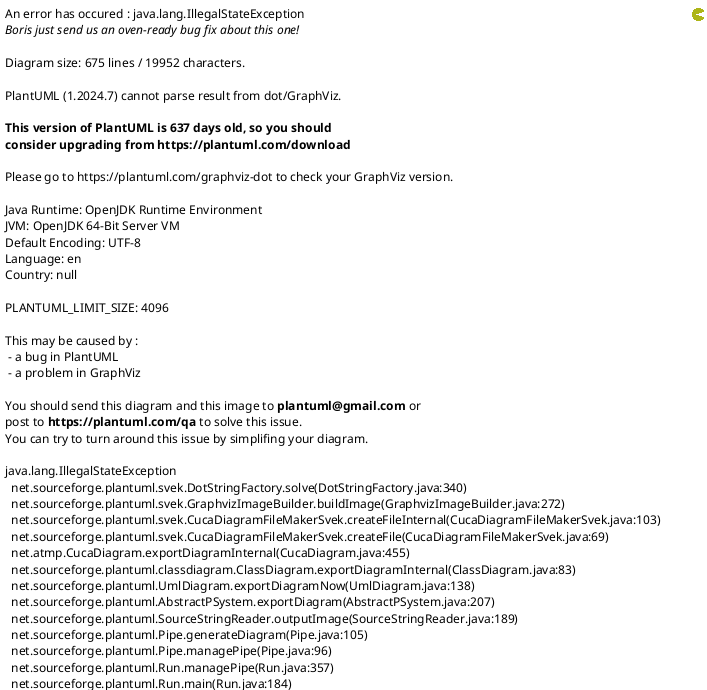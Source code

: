 @startuml etrobocon2025-class-diagram
!pragma useVerticalIf on

' レイアウト調整
skinparam linetype ortho
skinparam nodesep 50
skinparam ranksep 50
skinparam minClassWidth 100
skinparam maxMessageSize 150
skinparam maxBoxSize 150
skinparam svgMaxWidth 10000
skinparam svgMaxHeight 6000
skinparam defaultFontSize 10
skinparam classFontSize 9
skinparam packageFontSize 10

' 配置指示
!define LAYOUT_TOP_TO_BOTTOM_DIRECTION top to bottom direction

' サブシステム、ロボコンスナップ攻略システム
package "ロボコンスナップ攻略システム" {
  package "走行計画部" {
    ' コマンドの列挙型
    enum COMMAND {
      AR
      DS
      CS
      DL
      DCL
      ' CDCL
      CL
      CDL
      EC
      SL
      SS
      MCA
      BCA
      CRA
      ' NONE
    }

    ' 攻略エリアの列挙型
    enum Area {
      LineTrace
      DoubleLoop
      SmartCarry
    }

    ' メインクラス
    class EtRobocon2025 {
      + {static} start(): void
      - {static} robot: Robot
    }

    ' エリアマスタークラス
    class AreaMaster {
      + AreaMaster(Robot& _robot, Area _area, bool _isLeftCourse, int _targetBrightness)
      + run(): void
      - robot: Robot&
      - area: Area
      - isLeftCourse: bool
      - targetBrightness: int
      - {static} const basePath: std::string
      - {static} const areaCommandNames: std::array<std::string, 3>
    }

    ' キャリブレータクラス
    class Calibrator {
      + Calibrator(Robot& _robot)
      + selectAndSetCourse(): void
      + measureAndSetTargetBrightness(): void
      + getAngleCheckFrame(): void
      + waitForStart(): void
      + getIsLeftCourse(): bool
      + getTargetBrightness(): int
      - robot: Robot&
      - isLeftCourse: bool
      - targetBrightness: int
    }

    ' モーションパーサークラス
    class MotionParser {
      + {static} createMotions(Robot& robot, std::string& commandFilePath, int targetBrightness): std::vector<Motion*>
      - MotionParser()
      - {static} convertCommand(const std::string& str): COMMAND
      - {static} convertBool(const std::string& command, const std::string& stringParameter): bool
    }

    ' ユーティリティクラス
    class StringOperator {
      + {static} removeEOL(const std::string& str): std::string
      - StringOperator()
    }
  }
}

' サブシステム、走行体情報管理システム
package "走行体情報管理システム" {
  package "走行体情報中継部" {
    ' ミニフィグ方向判定結果
    struct MiniFigDirectionResult {
      + wasDetected: bool
      + direction: MiniFigDirection
    }

    ' ミニフィグ方向の列挙型
    enum MiniFigDirection {
      FRONT
      RIGHT
      BACK
      LEFT
    }

    ' 背景方向判定結果
    struct BackgroundDirectionResult {
      + wasDetected: bool
      + direction: BackgroundDirection
    }

    ' 背景方向の列挙型
    enum BackgroundDirection {
      FRONT
      RIGHT
      BACK
      LEFT
    }

    ' システム定数
    class SystemInfo <<constants>> {
      + {static} PI: double
      + {static} RAD_TO_DEG: double
      + {static} DEG_TO_RAD: double
      + {static} constexpr TREAD: double
      + {static} constexpr WHEEL_RADIUS: double
      + {static} constexpr RESOLUTION_WIDTH: int
      + {static} constexpr RESOLUTION_HEIGHT: int
      + {static} constexpr MIN_WIDTH: int
      + {static} constexpr MIN_HEIGHT: int
      + {static} constexpr MAX_WIDTH: int
      + {static} constexpr MAX_HEIGHT: int
    }

    ' ロボットクラス
    ' backgroundDirectionResult は実装予定の変数と関係を記述している
    class Robot {
      + Robot()
      + Robot(ICameraCapture& cam)
      + getMotorControllerInstance(): MotorController&
      + getCameraCaptureInstance(): ICameraCapture&
      + getColorSensorInstance(): spikeapi::ColorSensor&
      + getClockInstance(): spikeapi::Clock&
      + getButtonInstance(): spikeapi::Button&
      + getForceSensorInstance(): spikeapi::ForceSensor&
      + getDisplayInstance(): spikeapi::Display&
      + setIsLeftEdge(bool isLeft): void
      + getIsLeftEdge() const: bool
      + getMiniFigDirectionResult(): MiniFigDirectionResult&
      + getBackgroundDirectionResult(): BackgroundDirectionResult&
      - motorController: MotorController
      - defaultCameraCapture: CameraCapture
      - cameraCapture: ICameraCapture&
      - colorSensor: spikeapi::ColorSensor
      - clock: spikeapi::Clock
      - button: spikeapi::Button
      - forceSensor: spikeapi::ForceSensor
      - display: spikeapi::Display
      - miniFigDirectionResult: MiniFigDirectionResult
      - backgroundDirectionResult: BackgroundDirectionResult
      - isLeftEdge: bool
    }
  }

' サブシステム、SPIKE API ラッパー
  package "SPIKE API ラッパー" {
    ' モーターコントローラークラス
    class MotorController {
      + {static} constexpr MOTOR_POWER_MAX: int
      + {static} constexpr MOTOR_POWER_MIN: int
      + MotorController()
      + setRightMotorPower(int power): void
      + setLeftMotorPower(int power): void
      + resetRightMotorPower(): void
      + resetLeftMotorPower(): void
      + resetWheelsMotorPower(): void
      + setRightMotorSpeed(double speed): void
      + setLeftMotorSpeed(double speed): void
      + stopWheelsMotor(): void
      + brakeWheelsMotor(): void
      + setArmMotorPower(int power): void
      + resetArmMotorPower(): void
      + stopArmMotor(): void
      + holdArmMotor(): void
      + getRightMotorCount(): int32_t
      + getLeftMotorCount(): int32_t
      + getArmMotorCount(): int32_t
      + getRightMotorPower(): int
      + getLeftMotorPower(): int
      + getArmMotorPower(): int
      + getRightMotorSpeed(): double
      + getLeftMotorSpeed(): double
      - rightWheel: spikeapi::Motor
      - leftWheel: spikeapi::Motor
      - armMotor: spikeapi::Motor
      - limitPowerValue(int inputPower): int
    }
  }
}

' サブシステム、走行制御システム
package "走行制御システム" {
  package "計算部" {
    ' PIDゲイン
    struct PidGain {
      + kp: double
      + ki: double
      + kd: double
      + PidGain(double _kp, double _ki, double _kd)
    }

    ' 色の列挙型
    enum COLOR {
      NONE
      BLACK
      WHITE
      BLUE
      GREEN
      YELLOW
      RED
    }

    ' PID制御クラス
    class Pid {
      + Pid(double _kp, double _ki, double _kd, double _targetValue, double _maxIntegral, double _minIntegral)
      + Pid(double _kp, double _ki, double _kd, double _targetValue)
      + setPidGain(double _kp, double _ki, double _kd): void
      + calculatePid(double currentValue, double delta): double
      - pidGain: PidGain
      - prevDeviation: double
      - integral: double
      - filteredDerivative: double
      - targetValue: double
      - maxIntegral: double
      - minIntegral: double
      - {static} constexpr alpha: double
    }

    ' 色識別クラス
    class ColorJudge {
      + ColorJudge()
      + {static} convertStringToColor(const std::string& str): COLOR
      + {static} convertColorToString(const COLOR& color): const char*
      + {static} convertHsvToColor(const spikeapi::ColorSensor::HSV& hsv): COLOR
      - ColorJudge()
    }

    ' 走行距離計算クラス
    class Mileage {
      + {static} calculateWheelMileage(int32_t angle): double
      + {static} calculateMileage(int32_t rightAngle, int32_t leftAngle): double
      - Mileage()
    }

    ' 速度計算クラス
    class SpeedCalculator {
      + SpeedCalculator(Robot& _robot, double _targetSpeed)
      + calculateRightMotorPower(): double
      + calculateLeftMotorPower(): double
      - const targetSpeed: double
      - rightPid: Pid
      - leftPid: Pid
      - rightMotorPower: double
      - leftMotorPower: double
      - prevRightTime: double
      - prevLeftTime: double
      - robot: Robot&
      - {static} constexpr RIGHT_K_P: double
      - {static} constexpr RIGHT_K_I: double
      - {static} constexpr RIGHT_K_D: double
      - {static} constexpr LEFT_K_P: double
      - {static} constexpr LEFT_K_I: double
      - {static} constexpr LEFT_K_D: double
    }
  }

  package "動作部" {
    ' Motionクラス
    abstract class Motion {
      + Motion(Robot& _robot)
      + {abstract} run(): void
      # robot: Robot&
    }

    ' 応用動作クラス
    abstract class CompositeMotion {
      + CompositeMotion(Robot& _robot)
      + {abstract} run(): void
    }

    ' ライントレースクラス
    abstract class LineTrace {
      + LineTrace(Robot& _robot, double _targetSpeed, int _targetBrightness, const PidGain& _pidGain)
      + run(): void
      # {abstract} isMetPreCondition(): bool
      # {abstract} prepare(): void
      # {abstract} isMetContinuationCondition(): bool
      # targetSpeed: double
      # targetBrightness: int
      # pidGain: PidGain
    }

    ' 直進クラス
    abstract class Straight {
      + Straight(Robot& _robot, double _speed)
      + run(): void
      # {abstract} isMetPreCondition(): bool
      # {abstract} prepare(): void
      # {abstract} isMetContinuationCondition(): bool
      # targetSpeed: double
    }

    ' 回頭クラス
    abstract class Rotation {
      + Rotation(Robot& _robot, double _speed, bool _isClockwise)
      + run(): void
      + {abstract} isMetPreCondition(): bool
      + {abstract} prepare(): void
      + {abstract} isMetContinuationCondition(): bool
      # speed: double
      # isClockwise: bool
      # leftSign: int
      # rightSign: int
    }

    ' 色指定ライントレースクラス
    class ColorLineTrace {
      + ColorLineTrace(Robot& _robot, COLOR _targetColor, double _targetSpeed, int _targetBrightness, const PidGain& _gain)
      # isMetPreCondition(): bool
      # prepare(): void
      # isMetContinuationCondition(): bool
      - {static} constexpr JUDGE_COUNT: int
      - colorCount: int
      - targetColor: COLOR
    }

    ' 距離指定ライントレースクラス
    class DistanceLineTrace {
      + DistanceLineTrace(Robot& _robot, double _targetDistance, double _targetSpeed, int _targetBrightness, const PidGain& _pidGain)
      # isMetPreCondition(): bool
      # prepare(): void
      # isMetContinuationCondition(): bool
      - targetDistance: double
      - initDistance: double
    }

    ' 色距離指定ライントレースクラス
    class ColorDistanceLineTrace {
      + ColorDistanceLineTrace(Robot& _robot, COLOR _targetColor, double _targetDistance, double _targetSpeed, int _targetBrightness, const PidGain& _pidGain)
      # isMetPreCondition(): bool
      # prepare(): void
      # isMetContinuationCondition(): bool
      - {static} constexpr JUDGE_COUNT: int
      - colorCount: int
      - targetColor: COLOR
      - targetDistance: double
      - initDistance: double
    }

    ' 距離指定直進クラス
    class DistanceStraight {
      + DistanceStraight(Robot& _robot, double _targetDistance, double _speed)
      # isMetPreCondition(): bool
      # prepare(): void
      # isMetContinuationCondition(): bool
      - targetDistance: double
      - initialDistance: double
    }

    ' 色指定直進クラス
    class ColorStraight {
      + ColorStraight(Robot& _robot, COLOR _targetColor, double _speed)
      # isMetPreCondition(): bool
      # prepare(): void
      # isMetContinuationCondition(): bool
      - colorCount: int
      - targetColor: COLOR
      - {static} constexpr JUDGE_COUNT: int
    }

    ' 角度指定回頭クラス
    class AngleRotation {
      + AngleRotation(Robot& _robot, int _targetAngle, double _speed, bool _isClockwise)
      # prepare(): void
      # isMetPreCondition(): bool
      # isMetContinuationCondition(): bool
      - targetLeftDistance: double
      - targetRightDistance: double
      - targetAngle: int
    }

    ' カメラ走行系、地区大会のモデルでは書かない予定

    ' カメラPID監視クラス
    ' abstract class CameraPidTracking {
    '   + CameraPidTracking(Robot& _robot, double _targetSpeed, int _targetXCoordinate, const PidGain& _pidGain, BoundingBoxDetector& _boundingBoxDetector)
    '   + run(): void
    '   # {abstract} isMetPreCondition(): bool
    '   # {abstract} prepare(): void
    '   # {abstract} isMetContinuationCondition(): bool
    '   # boundingBoxDetector: BoundingBoxDetector&
    '   # result: BoundingBoxDetectionResult
    '   # targetSpeed: double
    '   # targetXCoordinate: int
    '   # pidGain: PidGain
    ' }

    ' 距離指定カメラライントレースクラス
    ' class DistanceCameraLineTrace {
    '   + DistanceCameraLineTrace(Robot& _robot, double _targetDistance, double _targetSpeed, int _targetXCoordinate, const PidGain& _pidGain, std::unique_ptr<BoundingBoxDetector> _detector)
    '   # isMetPreCondition(): bool
    '   # prepare(): void
    '   # isMetContinuationCondition(): bool
    '   - targetDistance: double
    '   - initDistance: double
    '   - detector: std::unique_ptr<BoundingBoxDetector>
    ' }

    ' 色距離指定カメラライントレースクラス
    ' class ColorDistanceCameraLineTrace {
    '   + ColorDistanceCameraLineTrace(Robot& _robot, COLOR _targetColor, double _targetDistance, double _targetSpeed, int _targetXCoordinate, const PidGain& _pidGain, std::unique_ptr<BoundingBoxDetector> _detector)
    '   # isMetPreCondition(): bool
    '   # prepare(): void
    '   # isMetContinuationCondition(): bool
    '   - {static} constexpr JUDGE_COUNT: int
    '   - colorCount: int
    '   - targetColor: COLOR
    '   - targetDistance: double
    '   - initDistance: double
    '   - detector: std::unique_ptr<BoundingBoxDetector>
    ' }

    ' ' カメラフレーム復帰クラス
    ' class CameraRecoveryAction {
    '   + CameraRecoveryAction(Robot& _robot, int _angle, double _speed, bool _isClockwise, std::unique_ptr<BoundingBoxDetector> _boundingBoxDetector)
    '   + run(): void
    '   - boundingBoxDetector: std::unique_ptr<BoundingBoxDetector>
    '   - result: BoundingBoxDetectionResult
    '   - recoveryAngle: int
    '   - speed: double
    '   - isClockwise: bool
    '   - {static} constexpr FRAME_NUMBER: int
    ' }

    ' エッジ変更クラス
    class EdgeChange {
      + EdgeChange(Robot& _robot, bool _isLeftEdge)
      + run(): void
      - isLeftEdge: bool
    }

    ' スリープクラス
    class Sleeping {
      + Sleeping(Robot& _robot, int _milliSec)
      + run(): void
      - milliSec: int
    }
  }
}

' サブシステム、カメラ撮影システム
package "カメラ撮影システム" {
  package "撮影部" {
    ' カメラキャプチャーインターフェース
    abstract class ICameraCapture {
      + {abstract} ~ICameraCapture()
      + {abstract} findAvailableCameraID(int maxTested): int
      + {abstract} getCameraID(): int
      + {abstract} setCameraID(int id): bool
      + {abstract} openCamera(): bool
      + {abstract} setCapProps(double width, double height): void
      + {abstract} getFrame(cv::Mat& outFrame): bool
    }

    ' カメラキャプチャークラス
    ' + getFrames(std::vector<cv::Mat>& frames, int numFrames, int millisecondInterval): bool
    ' getFrames 関数は未使用であるため、クラス図に含めない
    class CameraCapture {
      + CameraCapture()
      + ~CameraCapture()
      + findAvailableCameraID(int maxTested): int
      + getCameraID(): int
      + setCameraID(int id): bool
      + openCamera(): bool
      + setCapProps(double width, double height): void
      + getFrame(cv::Mat& outFrame): bool
      - cap: cv::VideoCapture
      - cameraID: int
    }

    ' スナップショットクラス
    ' スナップショットクラスはデバッグ用のクラスなので、クラス図に含めない
    ' class Snapshot {
    '   + Snapshot(Robot& _robot, const std::string& _fileName)
    '   + run(): void
    '   - fileName: std::string
    '   - {static} const path: std::string
    ' }

    ' フレーム保存クラス
    class FrameSave {
      + {static} save(cv::Mat& frame, const std::string& filePath, const std::string& fileName): void
      - FrameSave()
      - {static} inline imgExtension: std::string
    }
  }
}

' サブシステム、配置エリアA撮影システム
package "配置エリアA撮影システム" {
  package "配置エリアA攻略部" {
    ' ミニフィグカメラアクション
    class MiniFigCameraAction {
      + MiniFigCameraAction(Robot& _robot, bool _isClockwise, int _preTargetAngle, int _postTargetAngle, double _targetRotationSpeed, double _backTargetDistance, double _forwardTargetDistance, double _backSpeed, double _forwardSpeed, int _position)
      + run(): void
      - isClockwise: bool
      - preTargetAngle: int
      - postTargetAngle: int
      - targetRotationSpeed: double
      - backTargetDistance: double
      - forwardTargetDistance: double
      - backSpeed: double
      - forwardSpeed: double
      - position: int
      - {static} constexpr filePath: const char*
      - {static} constexpr uploadFileName: const char*
      - isMetPreCondition(): bool
      - detectDirection(cv::Mat& frame): void
    }
  }

  package "ミニフィグ向き判定部" {
    ' ミニフィグ向き判定クラス
    class MiniFigDirectionDetector {
      + MiniFigDirectionDetector(const std::string& modelPath)
      + detect(const cv::Mat& frame, MiniFigDirectionResult& result): void
      - net: cv::dnn::Net
      - modelPath: std::string
      - outputImagePath: std::string
      - preprocess(const cv::Mat& frame, float scale, int padX, int padY): cv::Mat
      - postprocess(const std::vector<cv::Mat>& outputs, const cv::Mat& frame, float scale, int padX, int padY, MiniFigDirectionResult& result): void
    }
  }
}

' サブシステム、配置エリアB撮影システム
package "配置エリアB撮影システム" {
  package "配置エリアB攻略部" {
    ' 風景プラレールカメラアクション
    class BackgroundPlaCameraAction {
      + BackgroundPlaCameraAction(Robot& _robot, bool _isClockwise, int _preTargetAngle, int _postTargetAngle, double _targetRotationSpeed, double _threshold, double _minArea, const cv::Rect& _roi, int _position)
      + run(): void
      - isClockwise: bool
      - preTargetAngle: int
      - postTargetAngle: int
      - targetRotationSpeed: double
      - threshold: double
      - minArea: double
      - position: int
      - roi: cv::Rect
      - isMetPreCondition(): bool
      - detectDirection(cv::Mat& frame): void
    }
  }

  package "動体検出部" {
    ' 動体検出クラス
    class MotionDetector {
      + MotionDetector(double _threshold, double _minArea, const cv::Rect& _roi)
      + setBackground(const cv::Mat& background): bool
      + detect(const cv::Mat& frame, BoundingBoxDetectionResult& result): void
      + compareTwoFrames(const cv::Mat& firstFrame, const cv::Mat& secondFrame): std::vector<cv::Point>
      - threshold: double
      - minArea: double
      - roi: cv::Rect
      - bgFrame: cv::Mat
    }

    ' プラレールカメラアクション
    class PlaCameraAction {
      + PlaCameraAction(Robot& _robot, double _threshold, double _minArea, const cv::Rect& _roi)
      + run(): void
      + setImageSaveName(const std::string& fileName): void
      - getBackgroundFrame(): void
      - motionDetector: MotionDetector
      - imageSaveName: std::string
      - {static} constexpr MAX_NO_MOTION: int
      - {static} constexpr filePath: const char*
    }

    ' 画像処理系
    ' カメラライントレースが出てくるなら、カメラ撮影部へ移動
    struct BoundingBoxDetectionResult {
      + wasDetected: bool
      + topLeft: cv::Point
      + topRight: cv::Point
      + bottomLeft: cv::Point
      + bottomRight: cv::Point
    }

    abstract class BoundingBoxDetector {
      + {abstract} ~BoundingBoxDetector()
      + {abstract} detect(const cv::Mat& frame, BoundingBoxDetectionResult& result): void
    }

    class LineBoundingBoxDetector {
      + LineBoundingBoxDetector(const cv::Scalar& _lowerHSV, const cv::Scalar& _upperHSV)
      + LineBoundingBoxDetector(const cv::Scalar& lowerHSV, const cv::Scalar& upperHSV, const cv::Rect& roi)
      + LineBoundingBoxDetector(const cv::Scalar& lowerHSV, const cv::Scalar& upperHSV, const cv::Rect& roi, const cv::Size& resolution)
      + detect(const cv::Mat& frame, BoundingBoxDetectionResult& result): void
      - {static} MIN_LINE_CONTOUR_AREA: double
      - lowerHSV: cv::Scalar
      - upperHSV: cv::Scalar
      - roi: cv::Rect
      - resolution: cv::Size
      - validateParameters(): void
    }
  }

  package "風景向き判定部" {
    ' 風景向き判定クラス
    class BackgroundDirectionDetector {
      + BackgroundDirectionDetector(const std::string& modelPath)
      + detect(const cv::Mat& frame, BackgroundDirectionResult& result): void
      - net: cv::dnn::Net
      - modelPath: std::string
      - outputImagePath: std::string
      - preprocess(const cv::Mat& frame, float scale, int padX, int padY): cv::Mat
      - postprocess(const std::vector<cv::Mat>& outputs, const cv::Mat& frame, float scale, int padX, int padY, BackgroundDirectionResult& result): void
    }
  }
}

' サブシステム、ユーティリティシステム
package "ユーティリティシステム" {
  package "コマンド実行部" {
    ' シェルコマンド実行クラス
    class CommandExecutor {
      + {static} exec(const std::string& command): int
      - CommandExecutor()
    }
  }
}

' サブシステム、走行体・無線通信デバイス間通信システム
package "走行体・無線通信デバイス間通信システム" {
  ' 走行体から無線通信デバイスへの画像アップロードクラス
  class ImageUploader {
    + {static} uploadImage(const std::string& imagePath, int maxAttempts): bool
    - ImageUploader()
  }
}

' サブシステム、画像アップロードシステム
package "画像アップロードシステム" {
  ' 別リポジトリの etrobocon2025-comm-device-system を参照
  ' 無線通信デバイスから競技システムへの画像アップロードクラス
  class OfficialInterface {
    + uploadSnap (std::string imagePath): bool
  }
}



' 関係性の定義


' 1. 継承関係 (Inheritance)
LineTrace --|> Motion : 継承
Straight --|> Motion : 継承
Rotation --|> Motion : 継承
' CameraPidTracking --|> Motion : 継承
CompositeMotion --|> Motion : 継承

DistanceLineTrace --|> LineTrace : 継承
ColorLineTrace --|> LineTrace : 継承
ColorDistanceLineTrace --|> LineTrace : 継承

DistanceStraight --|> Straight : 継承
ColorStraight --|> Straight : 継承

AngleRotation --|> Rotation : 継承

' DistanceCameraLineTrace --|> CameraPidTracking : 継承
' ColorDistanceCameraLineTrace --|> CameraPidTracking : 継承

MiniFigCameraAction --|> CompositeMotion : 継承
BackgroundPlaCameraAction --|> CompositeMotion : 継承
' CameraRecoveryAction --|> CompositeMotion : 継承

EdgeChange --|> Motion : 継承
Sleeping --|> Motion : 継承
' Snapshot --|> Motion : 継承
' 実際に継承してるが、モデル上ではあまり必要性がないため継承していないことにする
' PlaCameraAction --|> Motion : 継承

LineBoundingBoxDetector --|> BoundingBoxDetector : 継承
MotionDetector --|> BoundingBoxDetector : 継承

' 2. 実現関係 (Realization)
CameraCapture ..|> ICameraCapture : 実現

' 3. コンポジション関係 (Composition) - 強い所有関係
EtRobocon2025 *-- Robot : コンポジション
Robot *-- MotorController : コンポジション
Robot *-- CameraCapture : コンポジション
Robot *-- "spikeapi::ColorSensor" : コンポジション
Robot *-- "spikeapi::Clock" : コンポジション
Robot *-- "spikeapi::Button" : コンポジション
Robot *-- "spikeapi::ForceSensor" : コンポジション
Robot *-- "spikeapi::Display" : コンポジション
Robot *-- BackgroundDirectionResult : コンポジション
Robot *-- MiniFigDirectionResult : コンポジション

MotorController *-- "spikeapi::Motor" : コンポジション

Pid *-- PidGain : コンポジション

SpeedCalculator *-- Pid : コンポジション

PlaCameraAction *-- MotionDetector : コンポジション

ColorJudge *-- COLOR : コンポジション

' 4. 集約関係 (Aggregation) - 弱い所有関係
Robot o-- ICameraCapture : 集約
' CameraPidTracking o-- BoundingBoxDetector : 集約
' DistanceCameraLineTrace o-- BoundingBoxDetector : 集約

' 5. 関連関係 (Association) - 永続的な関係
AreaMaster --> Robot : 関連
Calibrator --> Robot : 関連
Motion --> Robot : 関連

' 6. 依存関係 (Dependency) - 一時的な使用関係
AreaMaster ..> MotionParser : 依存
AreaMaster ..> Area : 依存

MotionParser ..> Motion : 依存
MotionParser ..> COMMAND : 依存
MotionParser ..> ColorLineTrace : 依存
MotionParser ..> DistanceLineTrace : 依存
MotionParser ..> ColorDistanceLineTrace : 依存
MotionParser ..> DistanceStraight : 依存
MotionParser ..> ColorStraight : 依存
MotionParser ..> AngleRotation : 依存
' MotionParser ..> DistanceCameraLineTrace : 依存
' MotionParser ..> ColorDistanceCameraLineTrace : 依存
MotionParser ..> EdgeChange : 依存
MotionParser ..> Sleeping : 依存
' MotionParser ..> Snapshot : 依存
MotionParser ..> MiniFigCameraAction : 依存
MotionParser ..> BackgroundPlaCameraAction : 依存
' MotionParser ..> CameraRecoveryAction : 依存
MotionParser ..> StringOperator : 依存

LineTrace ..> PidGain : 依存
LineTrace ..> ColorJudge : 依存
LineTrace ..> Mileage : 依存
LineTrace ..> SpeedCalculator : 依存

Straight ..> SpeedCalculator : 依存

AngleRotation ..> Mileage : 依存
AngleRotation ..> SystemInfo : 依存

Mileage ..> SystemInfo : 依存
MotorController ..> SystemInfo : 依存
SpeedCalculator ..> SystemInfo : 依存
LineBoundingBoxDetector ..> SystemInfo : 依存
PlaCameraAction ..> SystemInfo : 依存
MiniFigCameraAction ..> SystemInfo : 依存

ColorLineTrace ..> COLOR : 依存
ColorStraight ..> COLOR : 依存
ColorStraight ..> ColorJudge : 依存
ColorDistanceLineTrace ..> COLOR : 依存

' Robot -> Motion -> EdgeChange と関係があるので、Robot - EdgeChange 間の直接的な依存関係はいったん書かないことに
' EdgeChange ..> Robot : 依存

BoundingBoxDetector ..> BoundingBoxDetectionResult : 依存
LineBoundingBoxDetector ..> BoundingBoxDetectionResult : 依存
MotionDetector ..> BoundingBoxDetectionResult : 依存
' CameraPidTracking ..> PidGain : 依存
' CameraPidTracking ..> BoundingBoxDetectionResult : 依存

BackgroundDirectionDetector ..> BackgroundDirectionResult : 依存
BackgroundDirectionDetector ..> BackgroundDirection : 依存

MiniFigDirectionDetector ..> MiniFigDirectionResult : 依存
MiniFigDirectionDetector ..> MiniFigDirection : 依存



' 構造体と列挙型の関係
MiniFigDirectionResult ..> MiniFigDirection : 依存
BackgroundDirectionResult ..> BackgroundDirection : 依存

MiniFigCameraAction ..> FrameSave : 依存
MiniFigCameraAction ..> MiniFigDirectionDetector : 依存
MiniFigCameraAction ..> AngleRotation : 依存
MiniFigCameraAction ..> DistanceStraight : 依存
' Snapshot ..> FrameSave : 依存
PlaCameraAction ..> FrameSave : 依存
MotionDetector ..> FrameSave : 依存
BackgroundPlaCameraAction ..> BackgroundDirectionDetector : 依存
BackgroundPlaCameraAction ..> PlaCameraAction : 依存
BackgroundPlaCameraAction ..> AngleRotation : 依存
MiniFigCameraAction ..> ImageUploader : 依存
BackgroundPlaCameraAction ..> ImageUploader : 依存
' CameraRecoveryAction ..> BoundingBoxDetector : 依存
' CameraRecoveryAction ..> BoundingBoxDetectionResult : 依存
ImageUploader ..> CommandExecutor : 依存


@enduml
